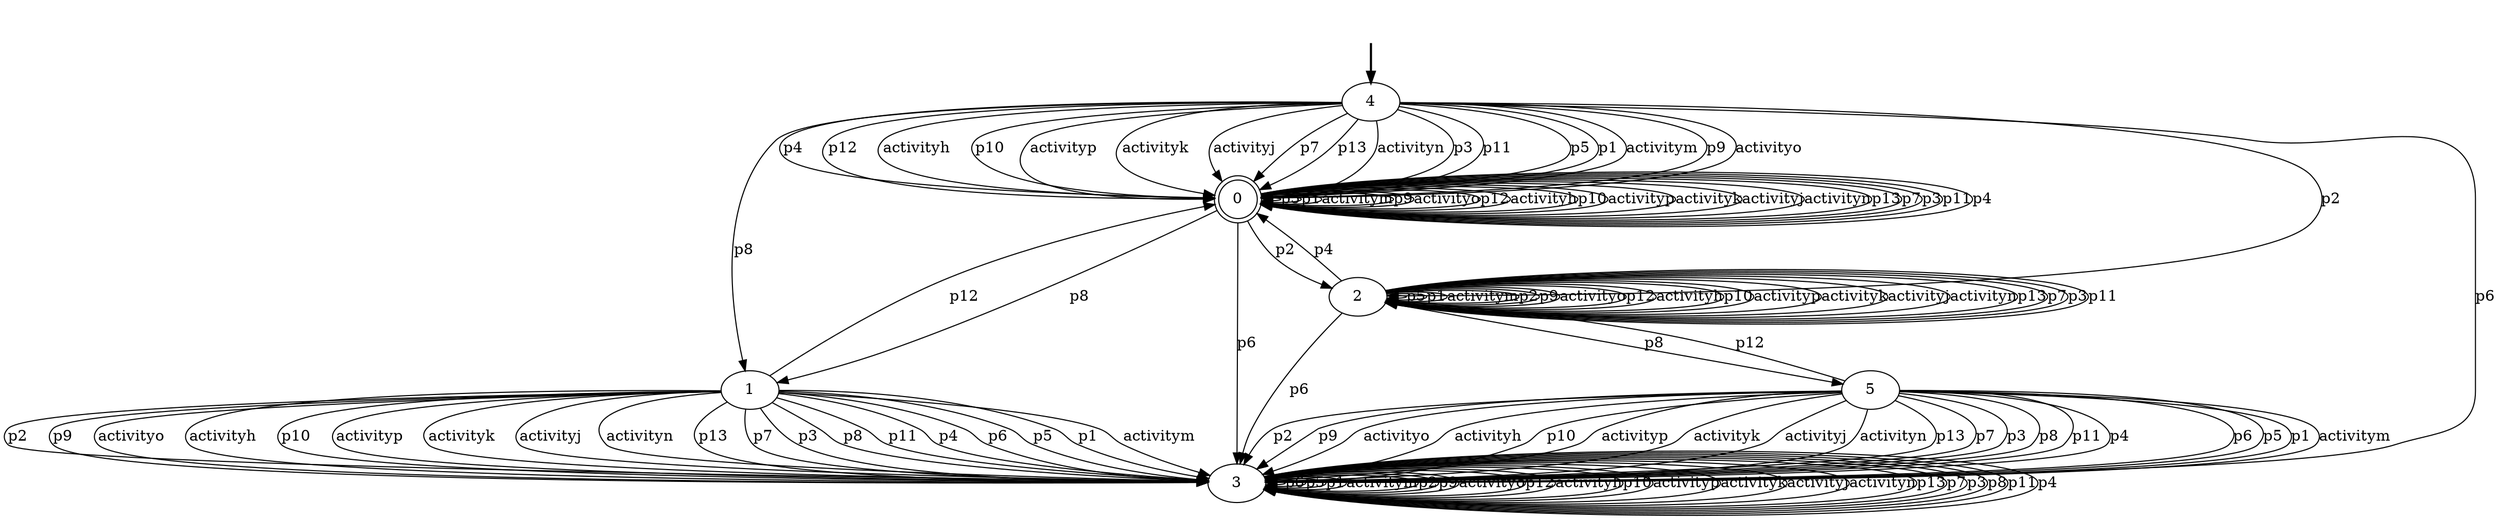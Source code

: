 digraph {
	fake4 [style=invisible]
	0 [shape=doublecircle]
	1
	2
	3
	4 [root=true]
	5
	fake4 -> 4 [style=bold]
	0 -> 3 [label=p6]
	0 -> 0 [label=p5]
	0 -> 0 [label=p1]
	0 -> 0 [label=activitym]
	0 -> 2 [label=p2]
	0 -> 0 [label=p9]
	0 -> 0 [label=activityo]
	0 -> 0 [label=p12]
	0 -> 0 [label=activityh]
	0 -> 0 [label=p10]
	0 -> 0 [label=activityp]
	0 -> 0 [label=activityk]
	0 -> 0 [label=activityj]
	0 -> 0 [label=activityn]
	0 -> 0 [label=p13]
	0 -> 0 [label=p7]
	0 -> 0 [label=p3]
	0 -> 1 [label=p8]
	0 -> 0 [label=p11]
	0 -> 0 [label=p4]
	1 -> 3 [label=p6]
	1 -> 3 [label=p5]
	1 -> 3 [label=p1]
	1 -> 3 [label=activitym]
	1 -> 3 [label=p2]
	1 -> 3 [label=p9]
	1 -> 3 [label=activityo]
	1 -> 0 [label=p12]
	1 -> 3 [label=activityh]
	1 -> 3 [label=p10]
	1 -> 3 [label=activityp]
	1 -> 3 [label=activityk]
	1 -> 3 [label=activityj]
	1 -> 3 [label=activityn]
	1 -> 3 [label=p13]
	1 -> 3 [label=p7]
	1 -> 3 [label=p3]
	1 -> 3 [label=p8]
	1 -> 3 [label=p11]
	1 -> 3 [label=p4]
	2 -> 3 [label=p6]
	2 -> 2 [label=p5]
	2 -> 2 [label=p1]
	2 -> 2 [label=activitym]
	2 -> 2 [label=p2]
	2 -> 2 [label=p9]
	2 -> 2 [label=activityo]
	2 -> 2 [label=p12]
	2 -> 2 [label=activityh]
	2 -> 2 [label=p10]
	2 -> 2 [label=activityp]
	2 -> 2 [label=activityk]
	2 -> 2 [label=activityj]
	2 -> 2 [label=activityn]
	2 -> 2 [label=p13]
	2 -> 2 [label=p7]
	2 -> 2 [label=p3]
	2 -> 5 [label=p8]
	2 -> 2 [label=p11]
	2 -> 0 [label=p4]
	3 -> 3 [label=p6]
	3 -> 3 [label=p5]
	3 -> 3 [label=p1]
	3 -> 3 [label=activitym]
	3 -> 3 [label=p2]
	3 -> 3 [label=p9]
	3 -> 3 [label=activityo]
	3 -> 3 [label=p12]
	3 -> 3 [label=activityh]
	3 -> 3 [label=p10]
	3 -> 3 [label=activityp]
	3 -> 3 [label=activityk]
	3 -> 3 [label=activityj]
	3 -> 3 [label=activityn]
	3 -> 3 [label=p13]
	3 -> 3 [label=p7]
	3 -> 3 [label=p3]
	3 -> 3 [label=p8]
	3 -> 3 [label=p11]
	3 -> 3 [label=p4]
	4 -> 0 [label=p5]
	4 -> 0 [label=p1]
	4 -> 0 [label=activitym]
	4 -> 2 [label=p2]
	4 -> 0 [label=p9]
	4 -> 0 [label=activityo]
	4 -> 0 [label=p4]
	4 -> 3 [label=p6]
	4 -> 0 [label=p12]
	4 -> 0 [label=activityh]
	4 -> 0 [label=p10]
	4 -> 0 [label=activityp]
	4 -> 0 [label=activityk]
	4 -> 0 [label=activityj]
	4 -> 0 [label=p7]
	4 -> 0 [label=p13]
	4 -> 0 [label=activityn]
	4 -> 0 [label=p3]
	4 -> 1 [label=p8]
	4 -> 0 [label=p11]
	5 -> 3 [label=p6]
	5 -> 3 [label=p5]
	5 -> 3 [label=p1]
	5 -> 3 [label=activitym]
	5 -> 3 [label=p2]
	5 -> 3 [label=p9]
	5 -> 3 [label=activityo]
	5 -> 2 [label=p12]
	5 -> 3 [label=activityh]
	5 -> 3 [label=p10]
	5 -> 3 [label=activityp]
	5 -> 3 [label=activityk]
	5 -> 3 [label=activityj]
	5 -> 3 [label=activityn]
	5 -> 3 [label=p13]
	5 -> 3 [label=p7]
	5 -> 3 [label=p3]
	5 -> 3 [label=p8]
	5 -> 3 [label=p11]
	5 -> 3 [label=p4]
}
